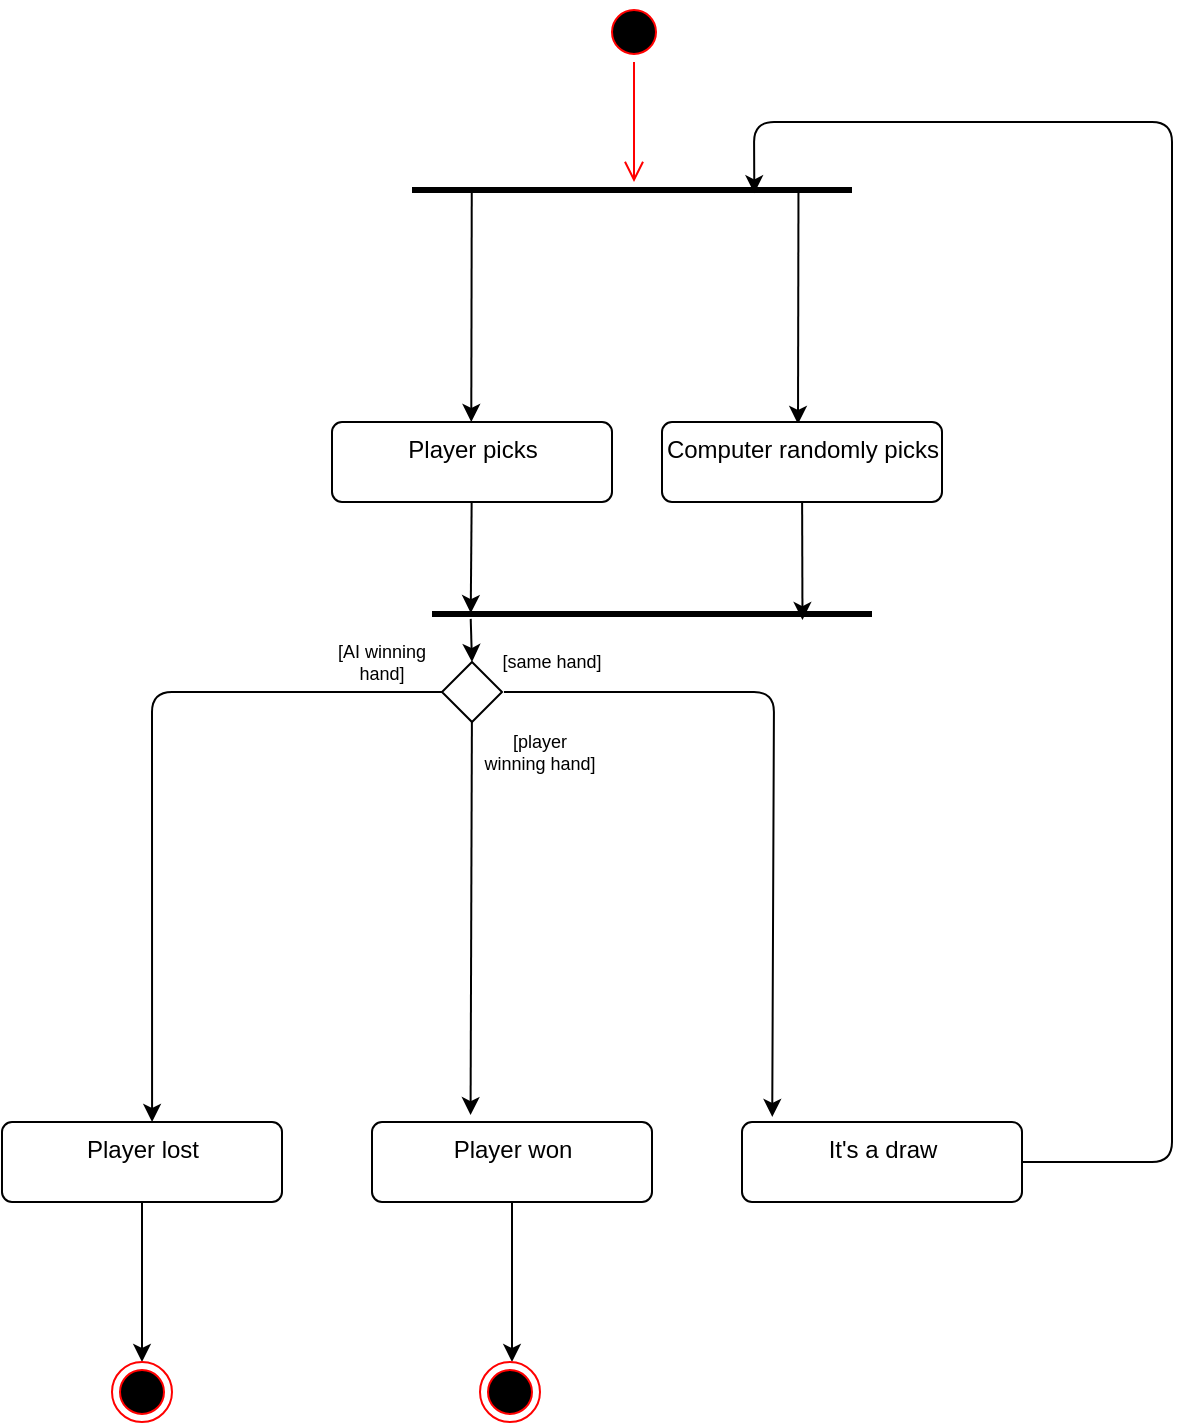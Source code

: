 <mxfile>
    <diagram id="McaMY8MhQumdVatuUqf4" name="Page-1">
        <mxGraphModel dx="979" dy="781" grid="1" gridSize="10" guides="1" tooltips="1" connect="1" arrows="1" fold="1" page="1" pageScale="1" pageWidth="850" pageHeight="1100" background="#ffffff" math="0" shadow="0">
            <root>
                <mxCell id="0"/>
                <mxCell id="1" parent="0"/>
                <mxCell id="2" value="" style="ellipse;html=1;shape=startState;fillColor=#000000;strokeColor=#ff0000;" parent="1" vertex="1">
                    <mxGeometry x="386" y="40" width="30" height="30" as="geometry"/>
                </mxCell>
                <mxCell id="3" value="" style="edgeStyle=orthogonalEdgeStyle;html=1;verticalAlign=bottom;endArrow=open;endSize=8;strokeColor=#ff0000;" parent="1" source="2" edge="1">
                    <mxGeometry relative="1" as="geometry">
                        <mxPoint x="401" y="130" as="targetPoint"/>
                    </mxGeometry>
                </mxCell>
                <mxCell id="6" style="edgeStyle=none;html=1;exitX=0.188;exitY=0.479;exitDx=0;exitDy=0;exitPerimeter=0;" parent="1" edge="1">
                    <mxGeometry relative="1" as="geometry">
                        <mxPoint x="319.64" y="250" as="targetPoint"/>
                        <mxPoint x="319.88" y="132.992" as="sourcePoint"/>
                    </mxGeometry>
                </mxCell>
                <mxCell id="4" value="" style="line;strokeWidth=3;fillColor=none;align=left;verticalAlign=middle;spacingTop=-1;spacingLeft=3;spacingRight=3;rotatable=0;labelPosition=right;points=[];portConstraint=eastwest;" parent="1" vertex="1">
                    <mxGeometry x="290" y="110" width="220" height="48" as="geometry"/>
                </mxCell>
                <mxCell id="7" style="edgeStyle=none;html=1;exitX=0.188;exitY=0.479;exitDx=0;exitDy=0;exitPerimeter=0;" parent="1" edge="1">
                    <mxGeometry relative="1" as="geometry">
                        <mxPoint x="483" y="251" as="targetPoint"/>
                        <mxPoint x="483.24" y="133.992" as="sourcePoint"/>
                    </mxGeometry>
                </mxCell>
                <mxCell id="20" style="edgeStyle=none;html=1;entryX=0.842;entryY=0.563;entryDx=0;entryDy=0;entryPerimeter=0;" parent="1" source="9" target="19" edge="1">
                    <mxGeometry relative="1" as="geometry"/>
                </mxCell>
                <mxCell id="9" value="Computer randomly picks" style="html=1;align=center;verticalAlign=top;rounded=1;absoluteArcSize=1;arcSize=10;dashed=0;" parent="1" vertex="1">
                    <mxGeometry x="415" y="250" width="140" height="40" as="geometry"/>
                </mxCell>
                <mxCell id="12" style="edgeStyle=none;html=1;entryX=0.108;entryY=-0.064;entryDx=0;entryDy=0;entryPerimeter=0;" parent="1" target="49" edge="1">
                    <mxGeometry relative="1" as="geometry">
                        <mxPoint x="470.149" y="470.149" as="targetPoint"/>
                        <mxPoint x="336" y="385" as="sourcePoint"/>
                        <Array as="points">
                            <mxPoint x="471" y="385"/>
                        </Array>
                    </mxGeometry>
                </mxCell>
                <mxCell id="13" style="edgeStyle=none;html=1;entryX=0.352;entryY=-0.086;entryDx=0;entryDy=0;entryPerimeter=0;" parent="1" source="10" edge="1" target="48">
                    <mxGeometry relative="1" as="geometry">
                        <mxPoint x="320" y="470" as="targetPoint"/>
                    </mxGeometry>
                </mxCell>
                <mxCell id="64" style="edgeStyle=none;html=1;entryX=0.536;entryY=0;entryDx=0;entryDy=0;entryPerimeter=0;" edge="1" parent="1" source="10" target="47">
                    <mxGeometry relative="1" as="geometry">
                        <mxPoint x="120" y="385" as="targetPoint"/>
                        <Array as="points">
                            <mxPoint x="160" y="385"/>
                        </Array>
                    </mxGeometry>
                </mxCell>
                <mxCell id="10" value="" style="rhombus;" parent="1" vertex="1">
                    <mxGeometry x="305" y="370" width="30" height="30" as="geometry"/>
                </mxCell>
                <mxCell id="14" value="[AI winning hand]" style="text;html=1;strokeColor=none;fillColor=none;align=center;verticalAlign=middle;whiteSpace=wrap;rounded=0;fontSize=9;" parent="1" vertex="1">
                    <mxGeometry x="245" y="355" width="60" height="30" as="geometry"/>
                </mxCell>
                <mxCell id="15" value="[player winning hand]" style="text;html=1;strokeColor=none;fillColor=none;align=center;verticalAlign=middle;whiteSpace=wrap;rounded=0;fontSize=9;" parent="1" vertex="1">
                    <mxGeometry x="324" y="400" width="60" height="30" as="geometry"/>
                </mxCell>
                <mxCell id="16" value="[same hand]" style="text;html=1;strokeColor=none;fillColor=none;align=center;verticalAlign=middle;whiteSpace=wrap;rounded=0;fontSize=9;" parent="1" vertex="1">
                    <mxGeometry x="330" y="355" width="60" height="30" as="geometry"/>
                </mxCell>
                <mxCell id="21" style="edgeStyle=none;html=1;entryX=0.088;entryY=0.491;entryDx=0;entryDy=0;entryPerimeter=0;" parent="1" source="18" target="19" edge="1">
                    <mxGeometry relative="1" as="geometry"/>
                </mxCell>
                <mxCell id="18" value="Player picks" style="html=1;align=center;verticalAlign=top;rounded=1;absoluteArcSize=1;arcSize=10;dashed=0;" parent="1" vertex="1">
                    <mxGeometry x="250" y="250" width="140" height="40" as="geometry"/>
                </mxCell>
                <mxCell id="44" style="edgeStyle=none;html=1;exitX=0.088;exitY=0.551;exitDx=0;exitDy=0;exitPerimeter=0;entryX=0.5;entryY=0;entryDx=0;entryDy=0;" parent="1" source="19" target="10" edge="1">
                    <mxGeometry relative="1" as="geometry">
                        <mxPoint x="250" y="346.0" as="targetPoint"/>
                    </mxGeometry>
                </mxCell>
                <mxCell id="19" value="" style="line;strokeWidth=3;fillColor=none;align=left;verticalAlign=middle;spacingTop=-1;spacingLeft=3;spacingRight=3;rotatable=0;labelPosition=right;points=[];portConstraint=eastwest;" parent="1" vertex="1">
                    <mxGeometry x="300" y="322" width="220" height="48" as="geometry"/>
                </mxCell>
                <mxCell id="61" style="edgeStyle=none;jumpStyle=arc;html=1;fontSize=9;" parent="1" source="47" edge="1">
                    <mxGeometry relative="1" as="geometry">
                        <mxPoint x="155" y="720" as="targetPoint"/>
                    </mxGeometry>
                </mxCell>
                <mxCell id="47" value="Player lost" style="html=1;align=center;verticalAlign=top;rounded=1;absoluteArcSize=1;arcSize=10;dashed=0;" parent="1" vertex="1">
                    <mxGeometry x="85" y="600" width="140" height="40" as="geometry"/>
                </mxCell>
                <mxCell id="60" style="edgeStyle=none;jumpStyle=arc;html=1;fontSize=9;" parent="1" source="48" edge="1">
                    <mxGeometry relative="1" as="geometry">
                        <mxPoint x="340" y="720" as="targetPoint"/>
                    </mxGeometry>
                </mxCell>
                <mxCell id="48" value="Player won" style="html=1;align=center;verticalAlign=top;rounded=1;absoluteArcSize=1;arcSize=10;dashed=0;" parent="1" vertex="1">
                    <mxGeometry x="270" y="600" width="140" height="40" as="geometry"/>
                </mxCell>
                <mxCell id="58" style="edgeStyle=none;jumpStyle=arc;html=1;fontSize=9;entryX=0.778;entryY=0.534;entryDx=0;entryDy=0;entryPerimeter=0;" parent="1" source="49" target="4" edge="1">
                    <mxGeometry relative="1" as="geometry">
                        <mxPoint x="440" y="100" as="targetPoint"/>
                        <Array as="points">
                            <mxPoint x="670" y="620"/>
                            <mxPoint x="670" y="100"/>
                            <mxPoint x="461" y="100"/>
                        </Array>
                    </mxGeometry>
                </mxCell>
                <mxCell id="49" value="It's a draw" style="html=1;align=center;verticalAlign=top;rounded=1;absoluteArcSize=1;arcSize=10;dashed=0;" parent="1" vertex="1">
                    <mxGeometry x="455" y="600" width="140" height="40" as="geometry"/>
                </mxCell>
                <mxCell id="62" value="" style="ellipse;html=1;shape=endState;fillColor=#000000;strokeColor=#ff0000;fontSize=9;" parent="1" vertex="1">
                    <mxGeometry x="324" y="720" width="30" height="30" as="geometry"/>
                </mxCell>
                <mxCell id="63" value="" style="ellipse;html=1;shape=endState;fillColor=#000000;strokeColor=#ff0000;fontSize=9;" parent="1" vertex="1">
                    <mxGeometry x="140" y="720" width="30" height="30" as="geometry"/>
                </mxCell>
            </root>
        </mxGraphModel>
    </diagram>
</mxfile>